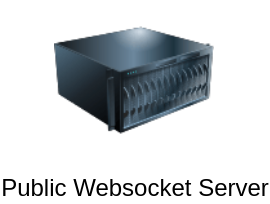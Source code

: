 <mxfile version="21.2.1" type="github">
  <diagram name="Page-1" id="Cl_RyHP-qeL_iuJ1_8LN">
    <mxGraphModel dx="1434" dy="775" grid="1" gridSize="10" guides="1" tooltips="1" connect="1" arrows="1" fold="1" page="1" pageScale="1" pageWidth="850" pageHeight="1100" math="0" shadow="0">
      <root>
        <mxCell id="0" />
        <mxCell id="1" parent="0" />
        <mxCell id="ln6owdjJWBcUK8_FFF5o-1" value="Public Websocket Server" style="image;html=1;image=img/lib/clip_art/computers/Server_128x128.png" parent="1" vertex="1">
          <mxGeometry x="385" y="140" width="80" height="80" as="geometry" />
        </mxCell>
      </root>
    </mxGraphModel>
  </diagram>
</mxfile>

